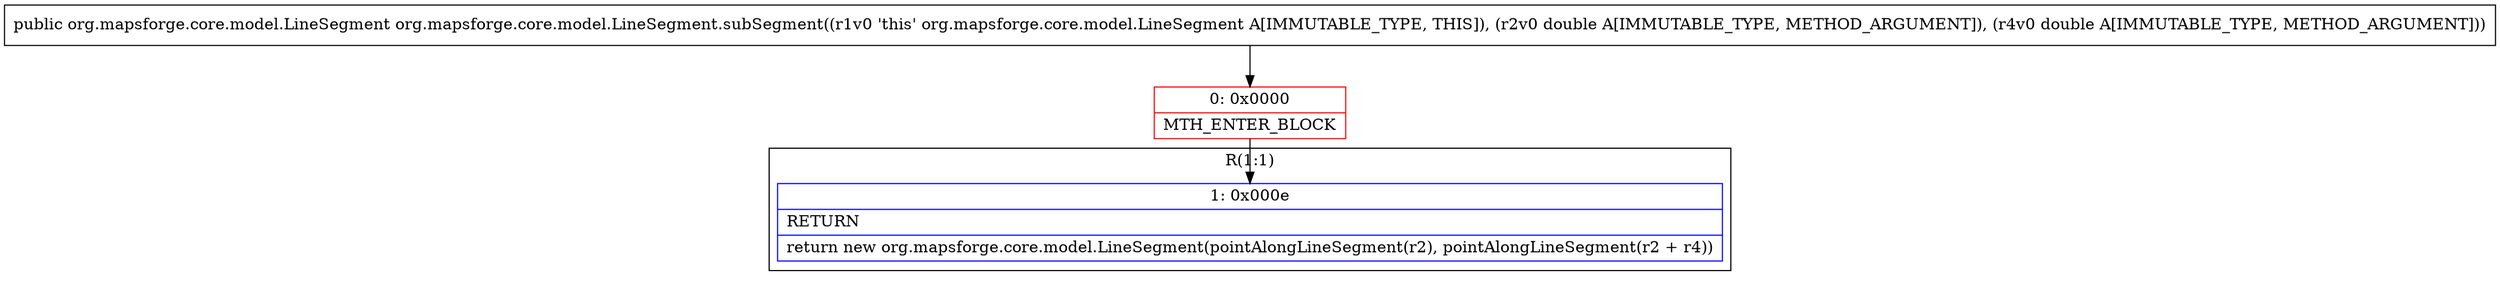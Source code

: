 digraph "CFG fororg.mapsforge.core.model.LineSegment.subSegment(DD)Lorg\/mapsforge\/core\/model\/LineSegment;" {
subgraph cluster_Region_1604831091 {
label = "R(1:1)";
node [shape=record,color=blue];
Node_1 [shape=record,label="{1\:\ 0x000e|RETURN\l|return new org.mapsforge.core.model.LineSegment(pointAlongLineSegment(r2), pointAlongLineSegment(r2 + r4))\l}"];
}
Node_0 [shape=record,color=red,label="{0\:\ 0x0000|MTH_ENTER_BLOCK\l}"];
MethodNode[shape=record,label="{public org.mapsforge.core.model.LineSegment org.mapsforge.core.model.LineSegment.subSegment((r1v0 'this' org.mapsforge.core.model.LineSegment A[IMMUTABLE_TYPE, THIS]), (r2v0 double A[IMMUTABLE_TYPE, METHOD_ARGUMENT]), (r4v0 double A[IMMUTABLE_TYPE, METHOD_ARGUMENT])) }"];
MethodNode -> Node_0;
Node_0 -> Node_1;
}

